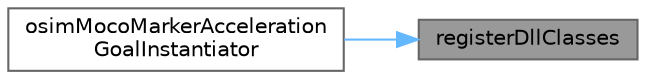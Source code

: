 digraph "registerDllClasses"
{
 // LATEX_PDF_SIZE
  bgcolor="transparent";
  edge [fontname=Helvetica,fontsize=10,labelfontname=Helvetica,labelfontsize=10];
  node [fontname=Helvetica,fontsize=10,shape=box,height=0.2,width=0.4];
  rankdir="RL";
  Node1 [id="Node000001",label="registerDllClasses",height=0.2,width=0.4,color="gray40", fillcolor="grey60", style="filled", fontcolor="black",tooltip=" "];
  Node1 -> Node2 [id="edge1_Node000001_Node000002",dir="back",color="steelblue1",style="solid",tooltip=" "];
  Node2 [id="Node000002",label="osimMocoMarkerAcceleration\lGoalInstantiator",height=0.2,width=0.4,color="grey40", fillcolor="white", style="filled",URL="$classosim_moco_marker_acceleration_goal_instantiator.html#a6635b44d2fe87f7a3a95a6e3cc535c67",tooltip=" "];
}

